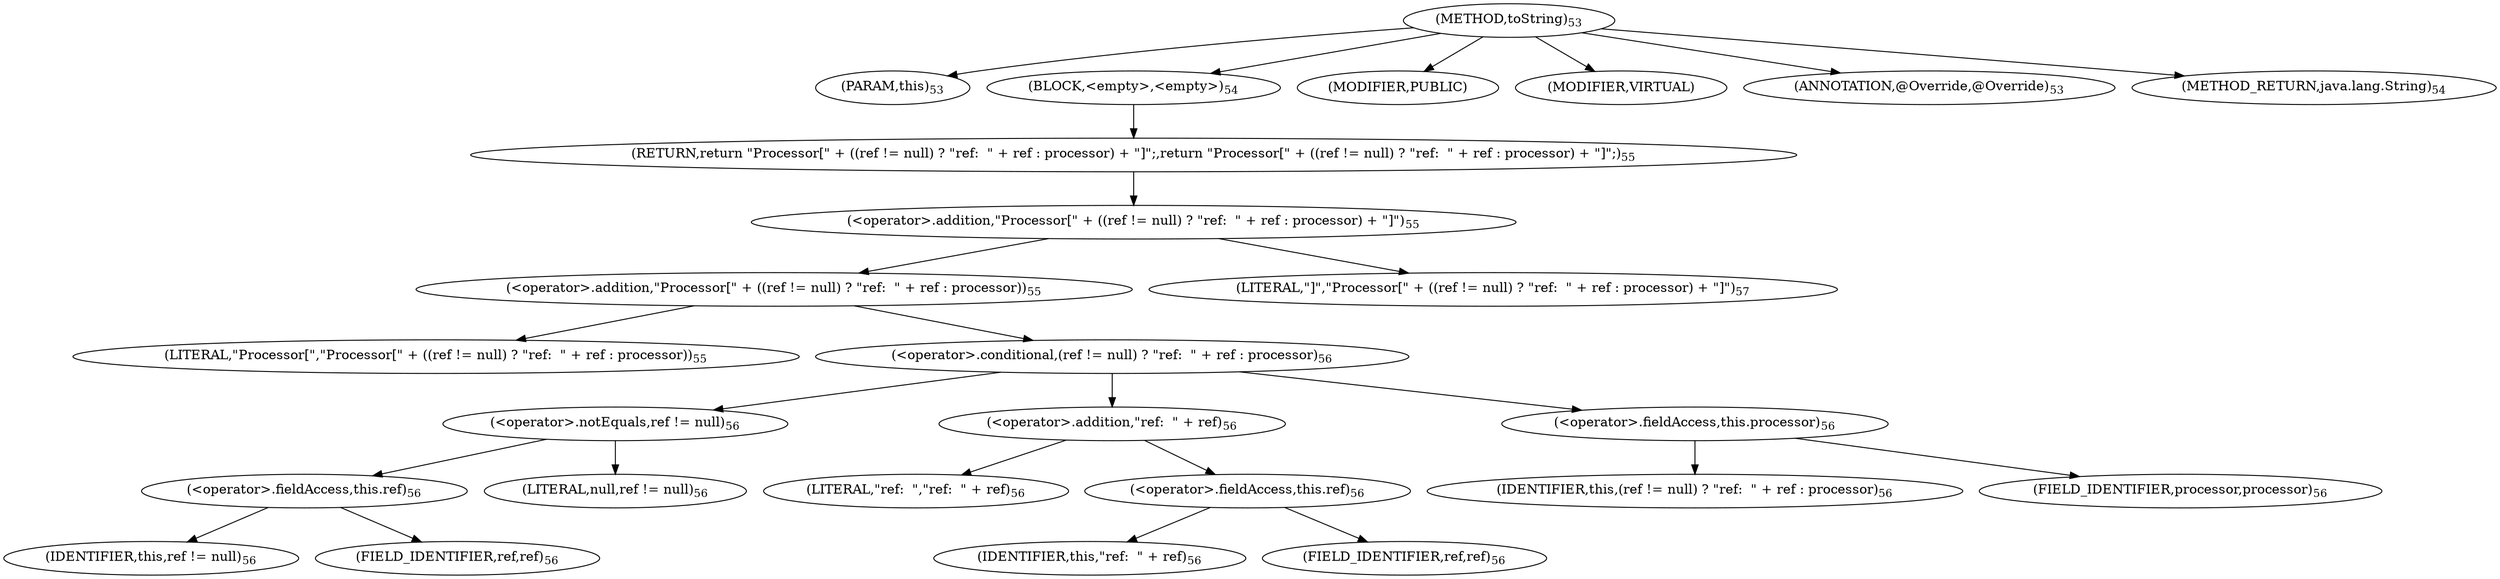 digraph "toString" {  
"51" [label = <(METHOD,toString)<SUB>53</SUB>> ]
"52" [label = <(PARAM,this)<SUB>53</SUB>> ]
"53" [label = <(BLOCK,&lt;empty&gt;,&lt;empty&gt;)<SUB>54</SUB>> ]
"54" [label = <(RETURN,return &quot;Processor[&quot; + ((ref != null) ? &quot;ref:  &quot; + ref : processor) + &quot;]&quot;;,return &quot;Processor[&quot; + ((ref != null) ? &quot;ref:  &quot; + ref : processor) + &quot;]&quot;;)<SUB>55</SUB>> ]
"55" [label = <(&lt;operator&gt;.addition,&quot;Processor[&quot; + ((ref != null) ? &quot;ref:  &quot; + ref : processor) + &quot;]&quot;)<SUB>55</SUB>> ]
"56" [label = <(&lt;operator&gt;.addition,&quot;Processor[&quot; + ((ref != null) ? &quot;ref:  &quot; + ref : processor))<SUB>55</SUB>> ]
"57" [label = <(LITERAL,&quot;Processor[&quot;,&quot;Processor[&quot; + ((ref != null) ? &quot;ref:  &quot; + ref : processor))<SUB>55</SUB>> ]
"58" [label = <(&lt;operator&gt;.conditional,(ref != null) ? &quot;ref:  &quot; + ref : processor)<SUB>56</SUB>> ]
"59" [label = <(&lt;operator&gt;.notEquals,ref != null)<SUB>56</SUB>> ]
"60" [label = <(&lt;operator&gt;.fieldAccess,this.ref)<SUB>56</SUB>> ]
"61" [label = <(IDENTIFIER,this,ref != null)<SUB>56</SUB>> ]
"62" [label = <(FIELD_IDENTIFIER,ref,ref)<SUB>56</SUB>> ]
"63" [label = <(LITERAL,null,ref != null)<SUB>56</SUB>> ]
"64" [label = <(&lt;operator&gt;.addition,&quot;ref:  &quot; + ref)<SUB>56</SUB>> ]
"65" [label = <(LITERAL,&quot;ref:  &quot;,&quot;ref:  &quot; + ref)<SUB>56</SUB>> ]
"66" [label = <(&lt;operator&gt;.fieldAccess,this.ref)<SUB>56</SUB>> ]
"67" [label = <(IDENTIFIER,this,&quot;ref:  &quot; + ref)<SUB>56</SUB>> ]
"68" [label = <(FIELD_IDENTIFIER,ref,ref)<SUB>56</SUB>> ]
"69" [label = <(&lt;operator&gt;.fieldAccess,this.processor)<SUB>56</SUB>> ]
"70" [label = <(IDENTIFIER,this,(ref != null) ? &quot;ref:  &quot; + ref : processor)<SUB>56</SUB>> ]
"71" [label = <(FIELD_IDENTIFIER,processor,processor)<SUB>56</SUB>> ]
"72" [label = <(LITERAL,&quot;]&quot;,&quot;Processor[&quot; + ((ref != null) ? &quot;ref:  &quot; + ref : processor) + &quot;]&quot;)<SUB>57</SUB>> ]
"73" [label = <(MODIFIER,PUBLIC)> ]
"74" [label = <(MODIFIER,VIRTUAL)> ]
"75" [label = <(ANNOTATION,@Override,@Override)<SUB>53</SUB>> ]
"76" [label = <(METHOD_RETURN,java.lang.String)<SUB>54</SUB>> ]
  "51" -> "52" 
  "51" -> "53" 
  "51" -> "73" 
  "51" -> "74" 
  "51" -> "75" 
  "51" -> "76" 
  "53" -> "54" 
  "54" -> "55" 
  "55" -> "56" 
  "55" -> "72" 
  "56" -> "57" 
  "56" -> "58" 
  "58" -> "59" 
  "58" -> "64" 
  "58" -> "69" 
  "59" -> "60" 
  "59" -> "63" 
  "60" -> "61" 
  "60" -> "62" 
  "64" -> "65" 
  "64" -> "66" 
  "66" -> "67" 
  "66" -> "68" 
  "69" -> "70" 
  "69" -> "71" 
}
